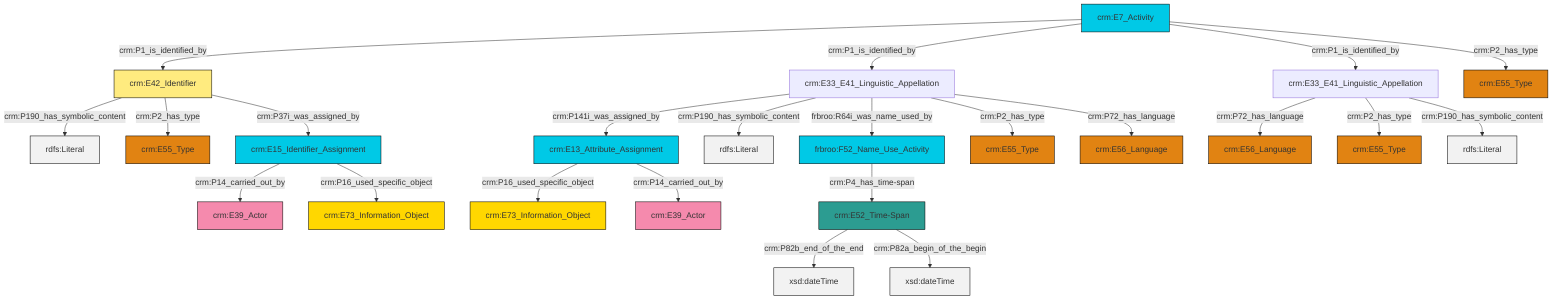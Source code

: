 graph TD
classDef Literal fill:#f2f2f2,stroke:#000000;
classDef CRM_Entity fill:#FFFFFF,stroke:#000000;
classDef Temporal_Entity fill:#00C9E6, stroke:#000000;
classDef Type fill:#E18312, stroke:#000000;
classDef Time-Span fill:#2C9C91, stroke:#000000;
classDef Appellation fill:#FFEB7F, stroke:#000000;
classDef Place fill:#008836, stroke:#000000;
classDef Persistent_Item fill:#B266B2, stroke:#000000;
classDef Conceptual_Object fill:#FFD700, stroke:#000000;
classDef Physical_Thing fill:#D2B48C, stroke:#000000;
classDef Actor fill:#f58aad, stroke:#000000;
classDef PC_Classes fill:#4ce600, stroke:#000000;
classDef Multi fill:#cccccc,stroke:#000000;

0["crm:E52_Time-Span"]:::Time-Span -->|crm:P82b_end_of_the_end| 1[xsd:dateTime]:::Literal
2["crm:E33_E41_Linguistic_Appellation"]:::Default -->|crm:P72_has_language| 3["crm:E56_Language"]:::Type
6["crm:E13_Attribute_Assignment"]:::Temporal_Entity -->|crm:P16_used_specific_object| 7["crm:E73_Information_Object"]:::Conceptual_Object
2["crm:E33_E41_Linguistic_Appellation"]:::Default -->|crm:P2_has_type| 8["crm:E55_Type"]:::Type
2["crm:E33_E41_Linguistic_Appellation"]:::Default -->|crm:P190_has_symbolic_content| 9[rdfs:Literal]:::Literal
12["crm:E7_Activity"]:::Temporal_Entity -->|crm:P1_is_identified_by| 13["crm:E42_Identifier"]:::Appellation
12["crm:E7_Activity"]:::Temporal_Entity -->|crm:P1_is_identified_by| 16["crm:E33_E41_Linguistic_Appellation"]:::Default
0["crm:E52_Time-Span"]:::Time-Span -->|crm:P82a_begin_of_the_begin| 17[xsd:dateTime]:::Literal
4["frbroo:F52_Name_Use_Activity"]:::Temporal_Entity -->|crm:P4_has_time-span| 0["crm:E52_Time-Span"]:::Time-Span
13["crm:E42_Identifier"]:::Appellation -->|crm:P190_has_symbolic_content| 22[rdfs:Literal]:::Literal
12["crm:E7_Activity"]:::Temporal_Entity -->|crm:P1_is_identified_by| 2["crm:E33_E41_Linguistic_Appellation"]:::Default
13["crm:E42_Identifier"]:::Appellation -->|crm:P2_has_type| 25["crm:E55_Type"]:::Type
12["crm:E7_Activity"]:::Temporal_Entity -->|crm:P2_has_type| 28["crm:E55_Type"]:::Type
30["crm:E15_Identifier_Assignment"]:::Temporal_Entity -->|crm:P14_carried_out_by| 23["crm:E39_Actor"]:::Actor
13["crm:E42_Identifier"]:::Appellation -->|crm:P37i_was_assigned_by| 30["crm:E15_Identifier_Assignment"]:::Temporal_Entity
30["crm:E15_Identifier_Assignment"]:::Temporal_Entity -->|crm:P16_used_specific_object| 19["crm:E73_Information_Object"]:::Conceptual_Object
16["crm:E33_E41_Linguistic_Appellation"]:::Default -->|crm:P141i_was_assigned_by| 6["crm:E13_Attribute_Assignment"]:::Temporal_Entity
16["crm:E33_E41_Linguistic_Appellation"]:::Default -->|crm:P190_has_symbolic_content| 33[rdfs:Literal]:::Literal
16["crm:E33_E41_Linguistic_Appellation"]:::Default -->|frbroo:R64i_was_name_used_by| 4["frbroo:F52_Name_Use_Activity"]:::Temporal_Entity
16["crm:E33_E41_Linguistic_Appellation"]:::Default -->|crm:P2_has_type| 10["crm:E55_Type"]:::Type
6["crm:E13_Attribute_Assignment"]:::Temporal_Entity -->|crm:P14_carried_out_by| 14["crm:E39_Actor"]:::Actor
16["crm:E33_E41_Linguistic_Appellation"]:::Default -->|crm:P72_has_language| 40["crm:E56_Language"]:::Type
